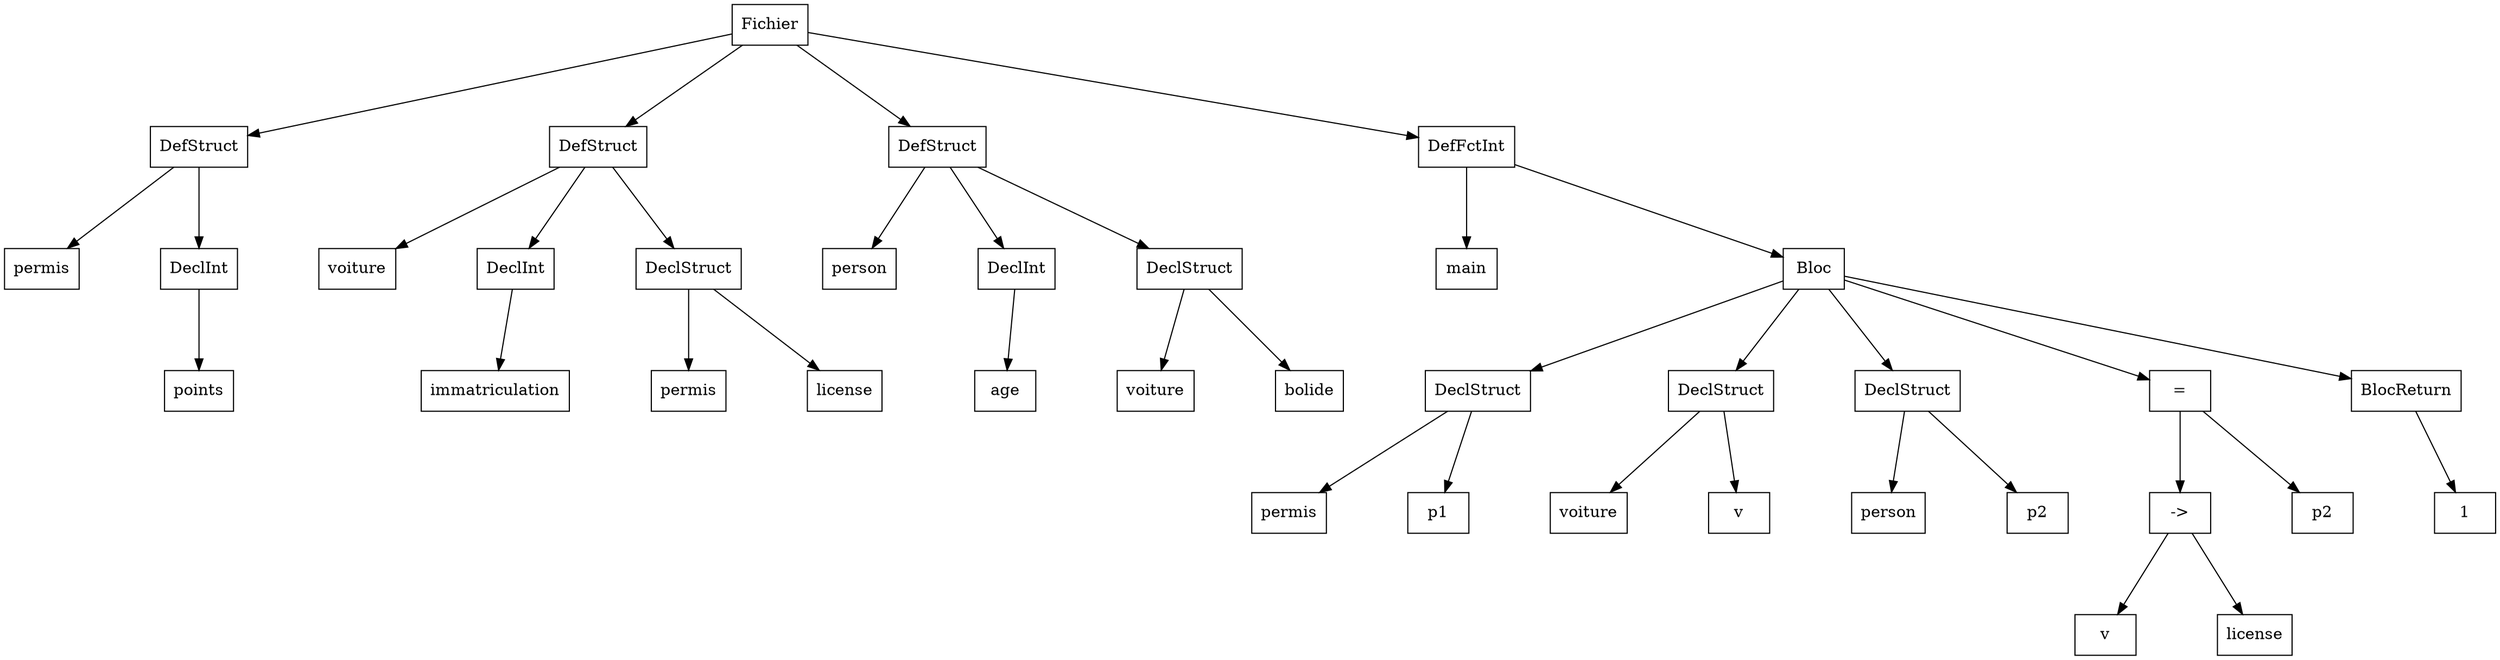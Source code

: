 digraph "ast"{

	nodesep=1;
	ranksep=1;

	N0 [label="Fichier", shape="box"];
	N1 [label="DefStruct", shape="box"];
	N2 [label="permis", shape="box"];
	N3 [label="DeclInt", shape="box"];
	N4 [label="points", shape="box"];
	N5 [label="DefStruct", shape="box"];
	N6 [label="voiture", shape="box"];
	N7 [label="DeclInt", shape="box"];
	N8 [label="immatriculation", shape="box"];
	N9 [label="DeclStruct", shape="box"];
	N10 [label="permis", shape="box"];
	N11 [label="license", shape="box"];
	N12 [label="DefStruct", shape="box"];
	N13 [label="person", shape="box"];
	N14 [label="DeclInt", shape="box"];
	N15 [label="age", shape="box"];
	N16 [label="DeclStruct", shape="box"];
	N17 [label="voiture", shape="box"];
	N18 [label="bolide", shape="box"];
	N19 [label="DefFctInt", shape="box"];
	N20 [label="main", shape="box"];
	N21 [label="Bloc", shape="box"];
	N22 [label="DeclStruct", shape="box"];
	N23 [label="permis", shape="box"];
	N24 [label="p1", shape="box"];
	N25 [label="DeclStruct", shape="box"];
	N26 [label="voiture", shape="box"];
	N27 [label="v", shape="box"];
	N28 [label="DeclStruct", shape="box"];
	N29 [label="person", shape="box"];
	N30 [label="p2", shape="box"];
	N31 [label="=", shape="box"];
	N32 [label="->", shape="box"];
	N33 [label="v", shape="box"];
	N34 [label="license", shape="box"];
	N35 [label="p2", shape="box"];
	N36 [label="BlocReturn", shape="box"];
	N37 [label="1", shape="box"];

	N1 -> N2; 
	N3 -> N4; 
	N1 -> N3; 
	N0 -> N1; 
	N5 -> N6; 
	N7 -> N8; 
	N5 -> N7; 
	N9 -> N10; 
	N9 -> N11; 
	N5 -> N9; 
	N0 -> N5; 
	N12 -> N13; 
	N14 -> N15; 
	N12 -> N14; 
	N16 -> N17; 
	N16 -> N18; 
	N12 -> N16; 
	N0 -> N12; 
	N19 -> N20; 
	N22 -> N23; 
	N22 -> N24; 
	N21 -> N22; 
	N25 -> N26; 
	N25 -> N27; 
	N21 -> N25; 
	N28 -> N29; 
	N28 -> N30; 
	N21 -> N28; 
	N32 -> N33; 
	N32 -> N34; 
	N31 -> N32; 
	N31 -> N35; 
	N21 -> N31; 
	N36 -> N37; 
	N21 -> N36; 
	N19 -> N21; 
	N0 -> N19; 
}
